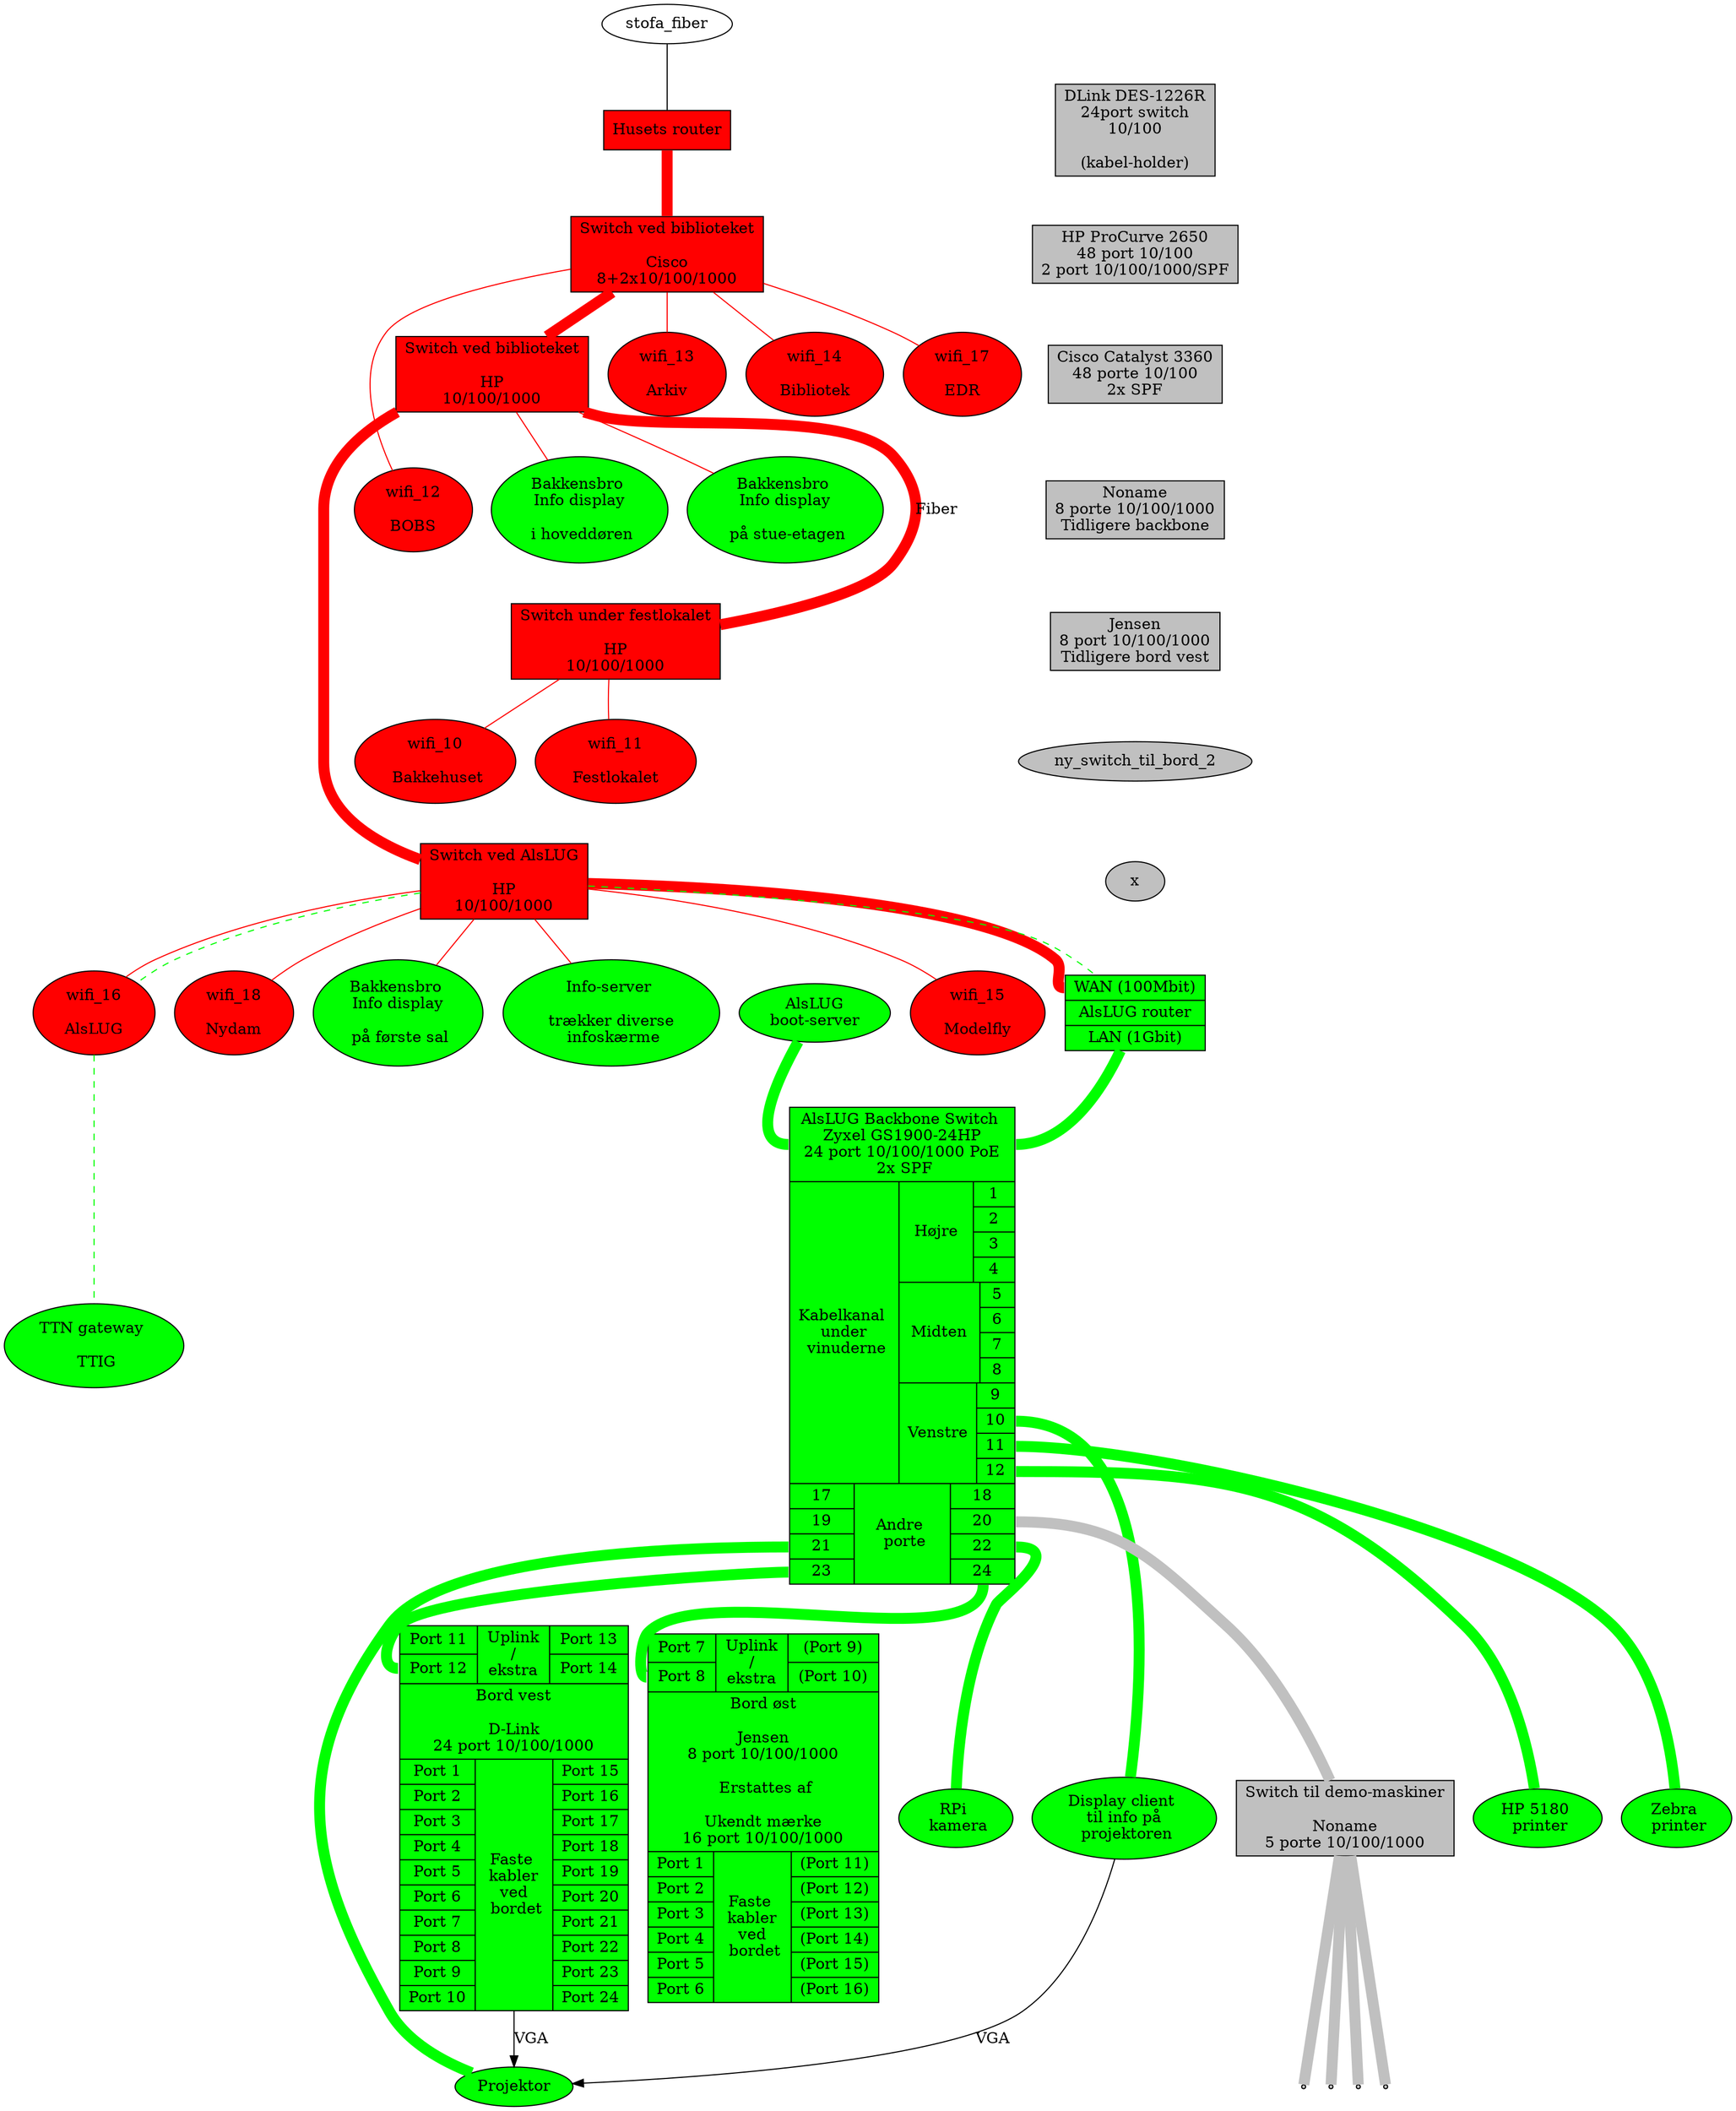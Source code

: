 digraph xxx {
  edge [ dir=none penwidth=100 ];

  node [ style=filled fillcolor=red ];
  husets_router [ shape=box label="Husets router" ];
  cisco_switch [ shape=box label="Switch ved biblioteket\n\nCisco\n8+2x10/100/1000" ];
  husets_switch_1 [ shape=box label="Switch ved biblioteket\n\nHP\n10/100/1000" ];
  husets_switch_2 [ shape=box label="Switch ved AlsLUG\n\nHP\n10/100/1000" ];
  festlokale_switch [ shape=box label="Switch under festlokalet\n\nHP\n10/100/1000" ];
  wifi_10 [ label=" wifi_10 \n\n Bakkehuset"                  ];
  wifi_11 [ label=" wifi_11 \n\n Festlokalet "                ];
  wifi_12 [ label=" wifi_12 \n\n BOBS "                       ];
  wifi_13 [ label=" wifi_13 \n\n Arkiv "                      ];
  wifi_14 [ label=" wifi_14 \n\n Bibliotek "                  ];
  wifi_15 [ label=" wifi_15 \n\n Modelfly "                   ];
  wifi_16 [ label=" wifi_16 \n\n AlsLUG "                     ];
  wifi_17 [ label=" wifi_17 \n\n EDR "                        ];
  wifi_18 [ label=" wifi_18 \n\n Nydam "                      ];
  
  node [ style=filled fillcolor=green ];
  AlsLUG_TTIG		[ label="TTN gateway \n\n TTIG"					];
  bakkensbro_info_doer	[ label="Bakkensbro \n Info display \n\n i hoveddøren"		];
  bakkensbro_info_stuen	[ label="Bakkensbro \n Info display \n\n på stue-etagen"	];
  bakkensbro_info_1_sal	[ label="Bakkensbro \n Info display \n\n på første sal"		];
  info_server		[ label="Info-server \n\n trækker diverse \n infoskærme"	];
  alslug_router [ shape=record label="{<wan> WAN (100Mbit)|
                                        AlsLUG router
                                      |<lan> LAN (1Gbit)}" ];
  alslug_gl_bootserver [ label="AlsLUG\nboot-server" ];
  alslug_projektor_client [ label="Display client \n til info på \n projektoren" ];
  alslug_backbone_switch [ shape=record label="{<any> AlsLUG Backbone Switch \n Zyxel GS1900-24HP \n 24 port 10/100/1000 PoE \n 2x SPF|{Kabelkanal \n under \n vinuderne
		|{
			{Højre	|{	<1> 1	|	<2> 2	|	<3> 3	|	<4> 4	}}|
			{Midten	|{	<5> 5	|	<6> 6	|	<7> 7	|	<8>8	}}|
			{Venstre|{	<9> 9	|	<10>10	|	<11>11	|	<12>12	}}
		}}|{{{
			{<17>17|<18>19|<21>21|<23>23}
			|Andre \n porte|
			{<18>18|<20>20|<22>22|<24>24}
		}}}}"];
  alslug_projektor [ label="Projektor" ]
  alslug_hp5180 [ label="HP 5180 \n printer" ]
  alslug_zebra [ label="Zebra \n printer" ]
  RPi_camera [ label="RPi \n kamera" ]
  bord_1 [ shape=record label="{
  		{
  			{<11> Port 11|<12> Port 12}
			|Uplink\n/\nekstra|
			{<13> Port 13|<14> Port 14}
		}
		|<bord> Bord vest\n\nD-Link\n24 port 10/100/1000|
		{
			{Port 1|Port 2|Port 3|Port 4|Port 5|Port 6|Port 7|Port 8|Port 9|Port 10}
			|Faste \n kabler \n ved \n bordet|
			{Port 15|Port 16|Port 17|Port 18|Port 19|Port 20|Port 21|Port 22|Port 23|Port 24}
		}
		}"];
  bord_2 [ shape=record label="{
  		{
  			{<7> Port 7|<8> Port 8}
			|Uplink\n/\nekstra|
  			{<9> (Port 9)|<10> (Port 10)}
		}
		|<bord> Bord øst\n\nJensen\n8 port 10/100/1000\n\n Erstattes af\n\nUkendt mærke\n16 port 10/100/1000|
		{
			{Port 1|Port 2|Port 3|Port 4|Port 5|Port 6}
			|Faste \n kabler \n ved \n bordet|
			{(Port 11)|(Port 12)|(Port 13)|(Port 14)|(Port 15)|(Port 16)}
		}
		}"];
 
  // Udstyr som pt ikke bruges
  node [ style=filled fillcolor=gray ];
  switch_24p      [ shape=box label="DLink DES-1226R\n24port switch\n10/100\n\n(kabel-holder)"];
  switch_48p      [ shape=box label="HP ProCurve 2650\n48 port 10/100\n2 port 10/100/1000/SPF"];
  switch_48p_poe  [ shape=box label="Cisco Catalyst 3360\n48 porte 10/100\n2x SPF"];
  switch_5p       [ shape=box label="Switch til demo-maskiner\n\nNoname\n5 porte 10/100/1000" ];
  switch_8p       [ shape=box label="Noname\n8 porte 10/100/1000\nTidligere backbone" ];
  switch_8p_vest    [ shape=box label="Jensen\n8 port 10/100/1000\nTidligere bord vest" ];
  
  switch_24p -> switch_48p -> switch_48p_poe -> switch_8p -> switch_8p_vest -> ny_switch_til_bord_2 -> x -> alslug_router [ color=invis ];
  
  
  node [ style=normal ];
  // Internet forbindelser
  stofa_fiber      -> husets_router [ penwidth=1 fillcolor=black style=filled ];
  
  // Husets forbindelser
  edge  [ color=red style=solid ];
  husets_switch_1 -> festlokale_switch                                                                                [ penwidth=10 label="Fiber" ];
                     festlokale_switch -> { wifi_10 wifi_11                                                         } [ penwidth=1 ];
  husets_router -> cisco_switch -> husets_switch_1                                                                    [ penwidth=10 ];
                   cisco_switch -> {                        wifi_12 wifi_13 wifi_14                 wifi_17         } [ penwidth=1 ];
  husets_switch_1 -> husets_switch_2                                                                                  [ penwidth=10 color=red ];
                     husets_switch_2 -> alslug_router:wan                                                             [ penwidth=10 color=red ];
                     husets_switch_2 -> {                                           wifi_15 wifi_16         wifi_18 } [ penwidth=1 ];

  husets_switch_1 -> { bakkensbro_info_doer bakkensbro_info_stuen }                                                   [ penwidth=1 ];
  husets_switch_2 -> { bakkensbro_info_1_sal info_server }                                                            [ penwidth=1 ];


  // VLAN forbindelser over bakkensbros netværk
  edge  [ color=green style=dashed ];
  husets_switch_2 -> { alslug_router:wan wifi_16 }                                                                    [ penwidth=1 ];

  // Interne forbindelser
  edge [ color=green style=solid penwidth=10 ];
  node [ shape=point ];
  
  {alslug_router:lan alslug_gl_bootserver} -> alslug_backbone_switch:any;
  alslug_backbone_switch:12 -> alslug_hp5180;
  alslug_backbone_switch:11 -> alslug_zebra;
  alslug_backbone_switch:10 -> alslug_projektor_client;
  alslug_backbone_switch:20 -> switch_5p -> { demo_1 demo_2 demo_3 demo_4 } [ color=gray ];
  alslug_backbone_switch:21 -> alslug_projektor;
  alslug_backbone_switch:22 -> RPi_camera;
  alslug_backbone_switch:23 -> bord_1:12;
  alslug_backbone_switch:24 -> bord_2:8;

  alslug_projektor_client -> alslug_projektor [ color=black penwidth=1 label="VGA" dir=forward ];
  bord_1 -> alslug_projektor [ color=black penwidth=1 label="VGA" dir=forward ];
  wifi_16 -> AlsLUG_TTIG [ penwidth=1 style=dashed ];
  
  edge [ color=invis ];
  husets_switch_1 -> wifi_12 -> festlokale_switch -> wifi_11 -> husets_switch_2;

  subgraph {
    rank = same;
#    alslug_projektor;
#    alslug_hp5180;
    alslug_backbone_switch;
  }
}

